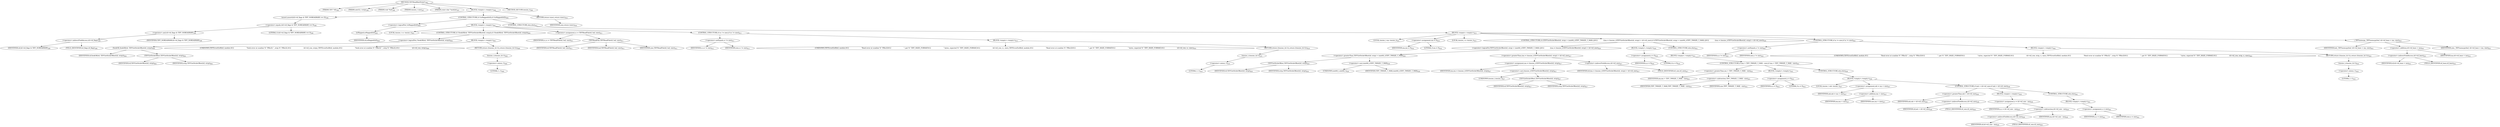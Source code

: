 digraph "TIFFReadRawStrip1" {  
"75226" [label = <(METHOD,TIFFReadRawStrip1)<SUB>596</SUB>> ]
"75227" [label = <(PARAM,TIFF *tif)<SUB>596</SUB>> ]
"75228" [label = <(PARAM,uint32_t strip)<SUB>596</SUB>> ]
"75229" [label = <(PARAM,void *buf)<SUB>596</SUB>> ]
"75230" [label = <(PARAM,tmsize_t size)<SUB>597</SUB>> ]
"75231" [label = <(PARAM,const char *module)<SUB>597</SUB>> ]
"75232" [label = <(BLOCK,&lt;empty&gt;,&lt;empty&gt;)<SUB>598</SUB>> ]
"75233" [label = <(assert,assert((tif-&gt;tif_flags &amp; TIFF_NOREADRAW) == 0))<SUB>599</SUB>> ]
"75234" [label = <(&lt;operator&gt;.equals,(tif-&gt;tif_flags &amp; TIFF_NOREADRAW) == 0)<SUB>599</SUB>> ]
"75235" [label = <(&lt;operator&gt;.and,tif-&gt;tif_flags &amp; TIFF_NOREADRAW)<SUB>599</SUB>> ]
"75236" [label = <(&lt;operator&gt;.indirectFieldAccess,tif-&gt;tif_flags)<SUB>599</SUB>> ]
"75237" [label = <(IDENTIFIER,tif,tif-&gt;tif_flags &amp; TIFF_NOREADRAW)<SUB>599</SUB>> ]
"75238" [label = <(FIELD_IDENTIFIER,tif_flags,tif_flags)<SUB>599</SUB>> ]
"75239" [label = <(IDENTIFIER,TIFF_NOREADRAW,tif-&gt;tif_flags &amp; TIFF_NOREADRAW)<SUB>599</SUB>> ]
"75240" [label = <(LITERAL,0,(tif-&gt;tif_flags &amp; TIFF_NOREADRAW) == 0)<SUB>599</SUB>> ]
"75241" [label = <(CONTROL_STRUCTURE,if (!isMapped(tif)),if (!isMapped(tif)))<SUB>600</SUB>> ]
"75242" [label = <(&lt;operator&gt;.logicalNot,!isMapped(tif))<SUB>600</SUB>> ]
"75243" [label = <(isMapped,isMapped(tif))<SUB>600</SUB>> ]
"75244" [label = <(IDENTIFIER,tif,isMapped(tif))<SUB>600</SUB>> ]
"75245" [label = <(BLOCK,&lt;empty&gt;,&lt;empty&gt;)<SUB>601</SUB>> ]
"75246" [label = <(LOCAL,tmsize_t cc: tmsize_t)<SUB>602</SUB>> ]
"75247" [label = <(CONTROL_STRUCTURE,if (!SeekOK(tif, TIFFGetStrileOffset(tif, strip))),if (!SeekOK(tif, TIFFGetStrileOffset(tif, strip))))<SUB>604</SUB>> ]
"75248" [label = <(&lt;operator&gt;.logicalNot,!SeekOK(tif, TIFFGetStrileOffset(tif, strip)))<SUB>604</SUB>> ]
"75249" [label = <(SeekOK,SeekOK(tif, TIFFGetStrileOffset(tif, strip)))<SUB>604</SUB>> ]
"75250" [label = <(IDENTIFIER,tif,SeekOK(tif, TIFFGetStrileOffset(tif, strip)))<SUB>604</SUB>> ]
"75251" [label = <(TIFFGetStrileOffset,TIFFGetStrileOffset(tif, strip))<SUB>604</SUB>> ]
"75252" [label = <(IDENTIFIER,tif,TIFFGetStrileOffset(tif, strip))<SUB>604</SUB>> ]
"75253" [label = <(IDENTIFIER,strip,TIFFGetStrileOffset(tif, strip))<SUB>604</SUB>> ]
"75254" [label = <(BLOCK,&lt;empty&gt;,&lt;empty&gt;)<SUB>605</SUB>> ]
"75255" [label = <(UNKNOWN,TIFFErrorExtR(tif, module,\012                          &quot;Seek error at scanline %&quot; PRIu32 &quot;, strip %&quot; PRIu32,\012                          tif-&gt;tif_row, strip);,TIFFErrorExtR(tif, module,\012                          &quot;Seek error at scanline %&quot; PRIu32 &quot;, strip %&quot; PRIu32,\012                          tif-&gt;tif_row, strip);)<SUB>606</SUB>> ]
"75256" [label = <(RETURN,return ((tmsize_t)(-1));,return ((tmsize_t)(-1));)<SUB>609</SUB>> ]
"75257" [label = <(tmsize_t,(tmsize_t)(-1))<SUB>609</SUB>> ]
"75258" [label = <(&lt;operator&gt;.minus,-1)<SUB>609</SUB>> ]
"75259" [label = <(LITERAL,1,-1)<SUB>609</SUB>> ]
"75260" [label = <(&lt;operator&gt;.assignment,cc = TIFFReadFile(tif, buf, size))<SUB>611</SUB>> ]
"75261" [label = <(IDENTIFIER,cc,cc = TIFFReadFile(tif, buf, size))<SUB>611</SUB>> ]
"75262" [label = <(TIFFReadFile,TIFFReadFile(tif, buf, size))<SUB>611</SUB>> ]
"75263" [label = <(IDENTIFIER,tif,TIFFReadFile(tif, buf, size))<SUB>611</SUB>> ]
"75264" [label = <(IDENTIFIER,buf,TIFFReadFile(tif, buf, size))<SUB>611</SUB>> ]
"75265" [label = <(IDENTIFIER,size,TIFFReadFile(tif, buf, size))<SUB>611</SUB>> ]
"75266" [label = <(CONTROL_STRUCTURE,if (cc != size),if (cc != size))<SUB>612</SUB>> ]
"75267" [label = <(&lt;operator&gt;.notEquals,cc != size)<SUB>612</SUB>> ]
"75268" [label = <(IDENTIFIER,cc,cc != size)<SUB>612</SUB>> ]
"75269" [label = <(IDENTIFIER,size,cc != size)<SUB>612</SUB>> ]
"75270" [label = <(BLOCK,&lt;empty&gt;,&lt;empty&gt;)<SUB>613</SUB>> ]
"75271" [label = <(UNKNOWN,TIFFErrorExtR(tif, module,\012                          &quot;Read error at scanline %&quot; PRIu32\012                          &quot;; got %&quot; TIFF_SSIZE_FORMAT\012                          &quot; bytes, expected %&quot; TIFF_SSIZE_FORMAT,\012                          tif-&gt;tif_row, cc, size);,TIFFErrorExtR(tif, module,\012                          &quot;Read error at scanline %&quot; PRIu32\012                          &quot;; got %&quot; TIFF_SSIZE_FORMAT\012                          &quot; bytes, expected %&quot; TIFF_SSIZE_FORMAT,\012                          tif-&gt;tif_row, cc, size);)<SUB>614</SUB>> ]
"75272" [label = <(RETURN,return ((tmsize_t)(-1));,return ((tmsize_t)(-1));)<SUB>619</SUB>> ]
"75273" [label = <(tmsize_t,(tmsize_t)(-1))<SUB>619</SUB>> ]
"75274" [label = <(&lt;operator&gt;.minus,-1)<SUB>619</SUB>> ]
"75275" [label = <(LITERAL,1,-1)<SUB>619</SUB>> ]
"75276" [label = <(CONTROL_STRUCTURE,else,else)<SUB>623</SUB>> ]
"75277" [label = <(BLOCK,&lt;empty&gt;,&lt;empty&gt;)<SUB>623</SUB>> ]
"75278" [label = <(LOCAL,tmsize_t ma: tmsize_t)<SUB>624</SUB>> ]
"75279" [label = <(&lt;operator&gt;.assignment,ma = 0)<SUB>624</SUB>> ]
"75280" [label = <(IDENTIFIER,ma,ma = 0)<SUB>624</SUB>> ]
"75281" [label = <(LITERAL,0,ma = 0)<SUB>624</SUB>> ]
"75282" [label = <(LOCAL,tmsize_t n: tmsize_t)<SUB>625</SUB>> ]
"75283" [label = <(CONTROL_STRUCTURE,if ((TIFFGetStrileOffset(tif, strip) &gt; (uint64_t)TIFF_TMSIZE_T_MAX) ||\012            ((ma = (tmsize_t)TIFFGetStrileOffset(tif, strip)) &gt; tif-&gt;tif_size)),if ((TIFFGetStrileOffset(tif, strip) &gt; (uint64_t)TIFF_TMSIZE_T_MAX) ||\012            ((ma = (tmsize_t)TIFFGetStrileOffset(tif, strip)) &gt; tif-&gt;tif_size)))<SUB>626</SUB>> ]
"75284" [label = <(&lt;operator&gt;.logicalOr,(TIFFGetStrileOffset(tif, strip) &gt; (uint64_t)TIFF_TMSIZE_T_MAX) ||\012            ((ma = (tmsize_t)TIFFGetStrileOffset(tif, strip)) &gt; tif-&gt;tif_size))<SUB>626</SUB>> ]
"75285" [label = <(&lt;operator&gt;.greaterThan,TIFFGetStrileOffset(tif, strip) &gt; (uint64_t)TIFF_TMSIZE_T_MAX)<SUB>626</SUB>> ]
"75286" [label = <(TIFFGetStrileOffset,TIFFGetStrileOffset(tif, strip))<SUB>626</SUB>> ]
"75287" [label = <(IDENTIFIER,tif,TIFFGetStrileOffset(tif, strip))<SUB>626</SUB>> ]
"75288" [label = <(IDENTIFIER,strip,TIFFGetStrileOffset(tif, strip))<SUB>626</SUB>> ]
"75289" [label = <(&lt;operator&gt;.cast,(uint64_t)TIFF_TMSIZE_T_MAX)<SUB>626</SUB>> ]
"75290" [label = <(UNKNOWN,uint64_t,uint64_t)<SUB>626</SUB>> ]
"75291" [label = <(IDENTIFIER,TIFF_TMSIZE_T_MAX,(uint64_t)TIFF_TMSIZE_T_MAX)<SUB>626</SUB>> ]
"75292" [label = <(&lt;operator&gt;.greaterThan,(ma = (tmsize_t)TIFFGetStrileOffset(tif, strip)) &gt; tif-&gt;tif_size)<SUB>627</SUB>> ]
"75293" [label = <(&lt;operator&gt;.assignment,ma = (tmsize_t)TIFFGetStrileOffset(tif, strip))<SUB>627</SUB>> ]
"75294" [label = <(IDENTIFIER,ma,ma = (tmsize_t)TIFFGetStrileOffset(tif, strip))<SUB>627</SUB>> ]
"75295" [label = <(&lt;operator&gt;.cast,(tmsize_t)TIFFGetStrileOffset(tif, strip))<SUB>627</SUB>> ]
"75296" [label = <(UNKNOWN,tmsize_t,tmsize_t)<SUB>627</SUB>> ]
"75297" [label = <(TIFFGetStrileOffset,TIFFGetStrileOffset(tif, strip))<SUB>627</SUB>> ]
"75298" [label = <(IDENTIFIER,tif,TIFFGetStrileOffset(tif, strip))<SUB>627</SUB>> ]
"75299" [label = <(IDENTIFIER,strip,TIFFGetStrileOffset(tif, strip))<SUB>627</SUB>> ]
"75300" [label = <(&lt;operator&gt;.indirectFieldAccess,tif-&gt;tif_size)<SUB>627</SUB>> ]
"75301" [label = <(IDENTIFIER,tif,(ma = (tmsize_t)TIFFGetStrileOffset(tif, strip)) &gt; tif-&gt;tif_size)<SUB>627</SUB>> ]
"75302" [label = <(FIELD_IDENTIFIER,tif_size,tif_size)<SUB>627</SUB>> ]
"75303" [label = <(BLOCK,&lt;empty&gt;,&lt;empty&gt;)<SUB>628</SUB>> ]
"75304" [label = <(&lt;operator&gt;.assignment,n = 0)<SUB>629</SUB>> ]
"75305" [label = <(IDENTIFIER,n,n = 0)<SUB>629</SUB>> ]
"75306" [label = <(LITERAL,0,n = 0)<SUB>629</SUB>> ]
"75307" [label = <(CONTROL_STRUCTURE,else,else)<SUB>631</SUB>> ]
"75308" [label = <(BLOCK,&lt;empty&gt;,&lt;empty&gt;)<SUB>631</SUB>> ]
"75309" [label = <(CONTROL_STRUCTURE,if (ma &gt; TIFF_TMSIZE_T_MAX - size),if (ma &gt; TIFF_TMSIZE_T_MAX - size))<SUB>631</SUB>> ]
"75310" [label = <(&lt;operator&gt;.greaterThan,ma &gt; TIFF_TMSIZE_T_MAX - size)<SUB>631</SUB>> ]
"75311" [label = <(IDENTIFIER,ma,ma &gt; TIFF_TMSIZE_T_MAX - size)<SUB>631</SUB>> ]
"75312" [label = <(&lt;operator&gt;.subtraction,TIFF_TMSIZE_T_MAX - size)<SUB>631</SUB>> ]
"75313" [label = <(IDENTIFIER,TIFF_TMSIZE_T_MAX,TIFF_TMSIZE_T_MAX - size)<SUB>631</SUB>> ]
"75314" [label = <(IDENTIFIER,size,TIFF_TMSIZE_T_MAX - size)<SUB>631</SUB>> ]
"75315" [label = <(BLOCK,&lt;empty&gt;,&lt;empty&gt;)<SUB>632</SUB>> ]
"75316" [label = <(&lt;operator&gt;.assignment,n = 0)<SUB>633</SUB>> ]
"75317" [label = <(IDENTIFIER,n,n = 0)<SUB>633</SUB>> ]
"75318" [label = <(LITERAL,0,n = 0)<SUB>633</SUB>> ]
"75319" [label = <(CONTROL_STRUCTURE,else,else)<SUB>636</SUB>> ]
"75320" [label = <(BLOCK,&lt;empty&gt;,&lt;empty&gt;)<SUB>636</SUB>> ]
"75321" [label = <(LOCAL,tmsize_t mb: tmsize_t)<SUB>637</SUB>> ]
"75322" [label = <(&lt;operator&gt;.assignment,mb = ma + size)<SUB>637</SUB>> ]
"75323" [label = <(IDENTIFIER,mb,mb = ma + size)<SUB>637</SUB>> ]
"75324" [label = <(&lt;operator&gt;.addition,ma + size)<SUB>637</SUB>> ]
"75325" [label = <(IDENTIFIER,ma,ma + size)<SUB>637</SUB>> ]
"75326" [label = <(IDENTIFIER,size,ma + size)<SUB>637</SUB>> ]
"75327" [label = <(CONTROL_STRUCTURE,if (mb &gt; tif-&gt;tif_size),if (mb &gt; tif-&gt;tif_size))<SUB>638</SUB>> ]
"75328" [label = <(&lt;operator&gt;.greaterThan,mb &gt; tif-&gt;tif_size)<SUB>638</SUB>> ]
"75329" [label = <(IDENTIFIER,mb,mb &gt; tif-&gt;tif_size)<SUB>638</SUB>> ]
"75330" [label = <(&lt;operator&gt;.indirectFieldAccess,tif-&gt;tif_size)<SUB>638</SUB>> ]
"75331" [label = <(IDENTIFIER,tif,mb &gt; tif-&gt;tif_size)<SUB>638</SUB>> ]
"75332" [label = <(FIELD_IDENTIFIER,tif_size,tif_size)<SUB>638</SUB>> ]
"75333" [label = <(BLOCK,&lt;empty&gt;,&lt;empty&gt;)<SUB>639</SUB>> ]
"75334" [label = <(&lt;operator&gt;.assignment,n = tif-&gt;tif_size - ma)<SUB>639</SUB>> ]
"75335" [label = <(IDENTIFIER,n,n = tif-&gt;tif_size - ma)<SUB>639</SUB>> ]
"75336" [label = <(&lt;operator&gt;.subtraction,tif-&gt;tif_size - ma)<SUB>639</SUB>> ]
"75337" [label = <(&lt;operator&gt;.indirectFieldAccess,tif-&gt;tif_size)<SUB>639</SUB>> ]
"75338" [label = <(IDENTIFIER,tif,tif-&gt;tif_size - ma)<SUB>639</SUB>> ]
"75339" [label = <(FIELD_IDENTIFIER,tif_size,tif_size)<SUB>639</SUB>> ]
"75340" [label = <(IDENTIFIER,ma,tif-&gt;tif_size - ma)<SUB>639</SUB>> ]
"75341" [label = <(CONTROL_STRUCTURE,else,else)<SUB>641</SUB>> ]
"75342" [label = <(BLOCK,&lt;empty&gt;,&lt;empty&gt;)<SUB>641</SUB>> ]
"75343" [label = <(&lt;operator&gt;.assignment,n = size)<SUB>641</SUB>> ]
"75344" [label = <(IDENTIFIER,n,n = size)<SUB>641</SUB>> ]
"75345" [label = <(IDENTIFIER,size,n = size)<SUB>641</SUB>> ]
"75346" [label = <(CONTROL_STRUCTURE,if (n != size),if (n != size))<SUB>643</SUB>> ]
"75347" [label = <(&lt;operator&gt;.notEquals,n != size)<SUB>643</SUB>> ]
"75348" [label = <(IDENTIFIER,n,n != size)<SUB>643</SUB>> ]
"75349" [label = <(IDENTIFIER,size,n != size)<SUB>643</SUB>> ]
"75350" [label = <(BLOCK,&lt;empty&gt;,&lt;empty&gt;)<SUB>644</SUB>> ]
"75351" [label = <(UNKNOWN,TIFFErrorExtR(tif, module,\012                          &quot;Read error at scanline %&quot; PRIu32 &quot;, strip %&quot; PRIu32\012                          &quot;; got %&quot; TIFF_SSIZE_FORMAT\012                          &quot; bytes, expected %&quot; TIFF_SSIZE_FORMAT,\012                          tif-&gt;tif_row, strip, n, size);,TIFFErrorExtR(tif, module,\012                          &quot;Read error at scanline %&quot; PRIu32 &quot;, strip %&quot; PRIu32\012                          &quot;; got %&quot; TIFF_SSIZE_FORMAT\012                          &quot; bytes, expected %&quot; TIFF_SSIZE_FORMAT,\012                          tif-&gt;tif_row, strip, n, size);)<SUB>645</SUB>> ]
"75352" [label = <(RETURN,return ((tmsize_t)(-1));,return ((tmsize_t)(-1));)<SUB>650</SUB>> ]
"75353" [label = <(tmsize_t,(tmsize_t)(-1))<SUB>650</SUB>> ]
"75354" [label = <(&lt;operator&gt;.minus,-1)<SUB>650</SUB>> ]
"75355" [label = <(LITERAL,1,-1)<SUB>650</SUB>> ]
"75356" [label = <(_TIFFmemcpy,_TIFFmemcpy(buf, tif-&gt;tif_base + ma, size))<SUB>652</SUB>> ]
"75357" [label = <(IDENTIFIER,buf,_TIFFmemcpy(buf, tif-&gt;tif_base + ma, size))<SUB>652</SUB>> ]
"75358" [label = <(&lt;operator&gt;.addition,tif-&gt;tif_base + ma)<SUB>652</SUB>> ]
"75359" [label = <(&lt;operator&gt;.indirectFieldAccess,tif-&gt;tif_base)<SUB>652</SUB>> ]
"75360" [label = <(IDENTIFIER,tif,tif-&gt;tif_base + ma)<SUB>652</SUB>> ]
"75361" [label = <(FIELD_IDENTIFIER,tif_base,tif_base)<SUB>652</SUB>> ]
"75362" [label = <(IDENTIFIER,ma,tif-&gt;tif_base + ma)<SUB>652</SUB>> ]
"75363" [label = <(IDENTIFIER,size,_TIFFmemcpy(buf, tif-&gt;tif_base + ma, size))<SUB>652</SUB>> ]
"75364" [label = <(RETURN,return (size);,return (size);)<SUB>654</SUB>> ]
"75365" [label = <(IDENTIFIER,size,return (size);)<SUB>654</SUB>> ]
"75366" [label = <(METHOD_RETURN,tmsize_t)<SUB>596</SUB>> ]
  "75226" -> "75227" 
  "75226" -> "75228" 
  "75226" -> "75229" 
  "75226" -> "75230" 
  "75226" -> "75231" 
  "75226" -> "75232" 
  "75226" -> "75366" 
  "75232" -> "75233" 
  "75232" -> "75241" 
  "75232" -> "75364" 
  "75233" -> "75234" 
  "75234" -> "75235" 
  "75234" -> "75240" 
  "75235" -> "75236" 
  "75235" -> "75239" 
  "75236" -> "75237" 
  "75236" -> "75238" 
  "75241" -> "75242" 
  "75241" -> "75245" 
  "75241" -> "75276" 
  "75242" -> "75243" 
  "75243" -> "75244" 
  "75245" -> "75246" 
  "75245" -> "75247" 
  "75245" -> "75260" 
  "75245" -> "75266" 
  "75247" -> "75248" 
  "75247" -> "75254" 
  "75248" -> "75249" 
  "75249" -> "75250" 
  "75249" -> "75251" 
  "75251" -> "75252" 
  "75251" -> "75253" 
  "75254" -> "75255" 
  "75254" -> "75256" 
  "75256" -> "75257" 
  "75257" -> "75258" 
  "75258" -> "75259" 
  "75260" -> "75261" 
  "75260" -> "75262" 
  "75262" -> "75263" 
  "75262" -> "75264" 
  "75262" -> "75265" 
  "75266" -> "75267" 
  "75266" -> "75270" 
  "75267" -> "75268" 
  "75267" -> "75269" 
  "75270" -> "75271" 
  "75270" -> "75272" 
  "75272" -> "75273" 
  "75273" -> "75274" 
  "75274" -> "75275" 
  "75276" -> "75277" 
  "75277" -> "75278" 
  "75277" -> "75279" 
  "75277" -> "75282" 
  "75277" -> "75283" 
  "75277" -> "75346" 
  "75277" -> "75356" 
  "75279" -> "75280" 
  "75279" -> "75281" 
  "75283" -> "75284" 
  "75283" -> "75303" 
  "75283" -> "75307" 
  "75284" -> "75285" 
  "75284" -> "75292" 
  "75285" -> "75286" 
  "75285" -> "75289" 
  "75286" -> "75287" 
  "75286" -> "75288" 
  "75289" -> "75290" 
  "75289" -> "75291" 
  "75292" -> "75293" 
  "75292" -> "75300" 
  "75293" -> "75294" 
  "75293" -> "75295" 
  "75295" -> "75296" 
  "75295" -> "75297" 
  "75297" -> "75298" 
  "75297" -> "75299" 
  "75300" -> "75301" 
  "75300" -> "75302" 
  "75303" -> "75304" 
  "75304" -> "75305" 
  "75304" -> "75306" 
  "75307" -> "75308" 
  "75308" -> "75309" 
  "75309" -> "75310" 
  "75309" -> "75315" 
  "75309" -> "75319" 
  "75310" -> "75311" 
  "75310" -> "75312" 
  "75312" -> "75313" 
  "75312" -> "75314" 
  "75315" -> "75316" 
  "75316" -> "75317" 
  "75316" -> "75318" 
  "75319" -> "75320" 
  "75320" -> "75321" 
  "75320" -> "75322" 
  "75320" -> "75327" 
  "75322" -> "75323" 
  "75322" -> "75324" 
  "75324" -> "75325" 
  "75324" -> "75326" 
  "75327" -> "75328" 
  "75327" -> "75333" 
  "75327" -> "75341" 
  "75328" -> "75329" 
  "75328" -> "75330" 
  "75330" -> "75331" 
  "75330" -> "75332" 
  "75333" -> "75334" 
  "75334" -> "75335" 
  "75334" -> "75336" 
  "75336" -> "75337" 
  "75336" -> "75340" 
  "75337" -> "75338" 
  "75337" -> "75339" 
  "75341" -> "75342" 
  "75342" -> "75343" 
  "75343" -> "75344" 
  "75343" -> "75345" 
  "75346" -> "75347" 
  "75346" -> "75350" 
  "75347" -> "75348" 
  "75347" -> "75349" 
  "75350" -> "75351" 
  "75350" -> "75352" 
  "75352" -> "75353" 
  "75353" -> "75354" 
  "75354" -> "75355" 
  "75356" -> "75357" 
  "75356" -> "75358" 
  "75356" -> "75363" 
  "75358" -> "75359" 
  "75358" -> "75362" 
  "75359" -> "75360" 
  "75359" -> "75361" 
  "75364" -> "75365" 
}
